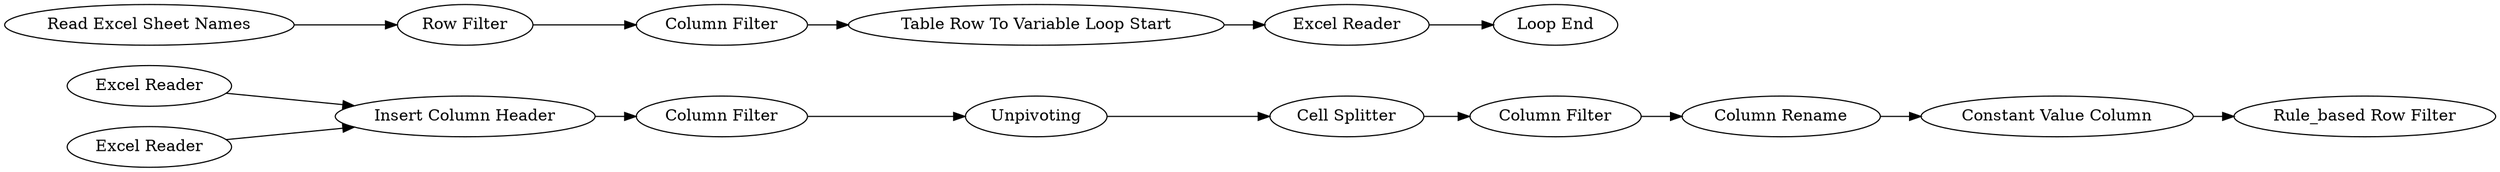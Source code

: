 digraph {
	20 -> 21
	14 -> 16
	29 -> 28
	18 -> 19
	15 -> 16
	19 -> 20
	21 -> 22
	17 -> 18
	24 -> 25
	25 -> 26
	26 -> 27
	16 -> 17
	27 -> 29
	22 -> 23
	16 [label="Insert Column Header"]
	24 [label="Read Excel Sheet Names"]
	27 [label="Table Row To Variable Loop Start"]
	20 [label="Column Filter"]
	22 [label="Constant Value Column"]
	29 [label="Excel Reader"]
	28 [label="Loop End"]
	23 [label="Rule_based Row Filter"]
	18 [label=Unpivoting]
	21 [label="Column Rename"]
	26 [label="Column Filter"]
	15 [label="Excel Reader"]
	25 [label="Row Filter"]
	14 [label="Excel Reader"]
	17 [label="Column Filter"]
	19 [label="Cell Splitter"]
	rankdir=LR
}
